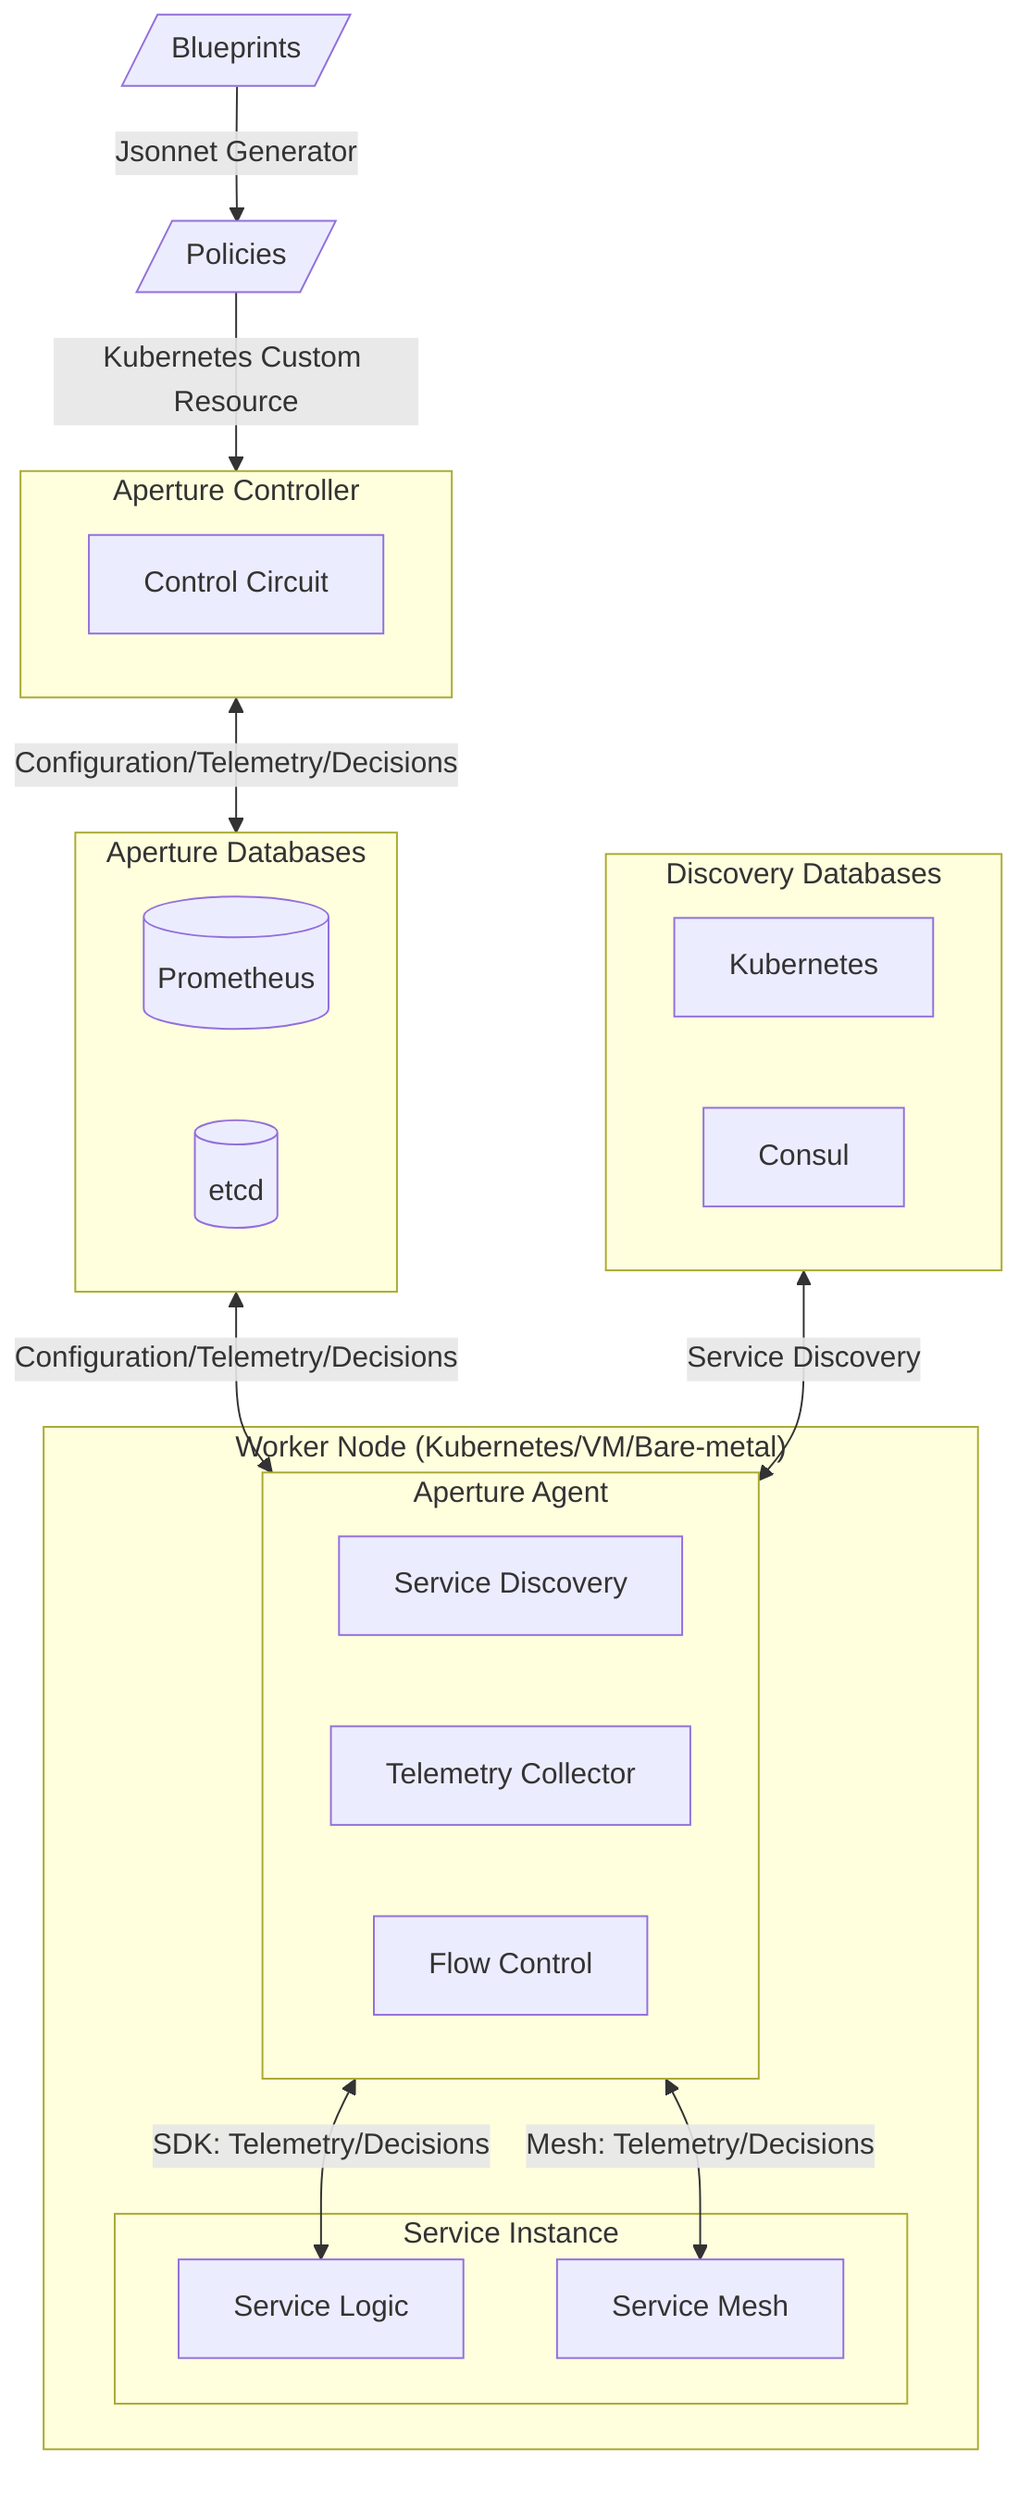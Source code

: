 %% name: architecture_simple
flowchart TD
    blueprints[/"Blueprints"/]
    policies[/"Policies"/]
    subgraph controller["Aperture Controller"]
        circuit["Control Circuit"]
    end
    subgraph databases["Aperture Databases"]
      prometheus[("Prometheus")]
      etcd[("etcd")]
    end
    subgraph worker["Worker Node (Kubernetes/VM/Bare-metal)"]
      subgraph agent["Aperture Agent"]
          servicediscovery["Service Discovery"]
          telemetry["Telemetry Collector"]
          flowcontrol["Flow Control"]
      end
      subgraph serviceinstance["Service Instance"]
        servicelogic["Service Logic"]
        servicemesh["Service Mesh"]
      end
    end
    subgraph platforms["Discovery Databases"]
      kubernetes["Kubernetes"]
      consul["Consul"]
    end
    blueprints --> |Jsonnet Generator| policies
    policies --> |Kubernetes Custom Resource| controller
    controller<--> |Configuration/Telemetry/Decisions| databases
    databases<-->|Configuration/Telemetry/Decisions|agent
    agent <-->|SDK: Telemetry/Decisions| servicelogic
    agent <-->|Mesh: Telemetry/Decisions| servicemesh
    platforms <-->|Service Discovery| agent